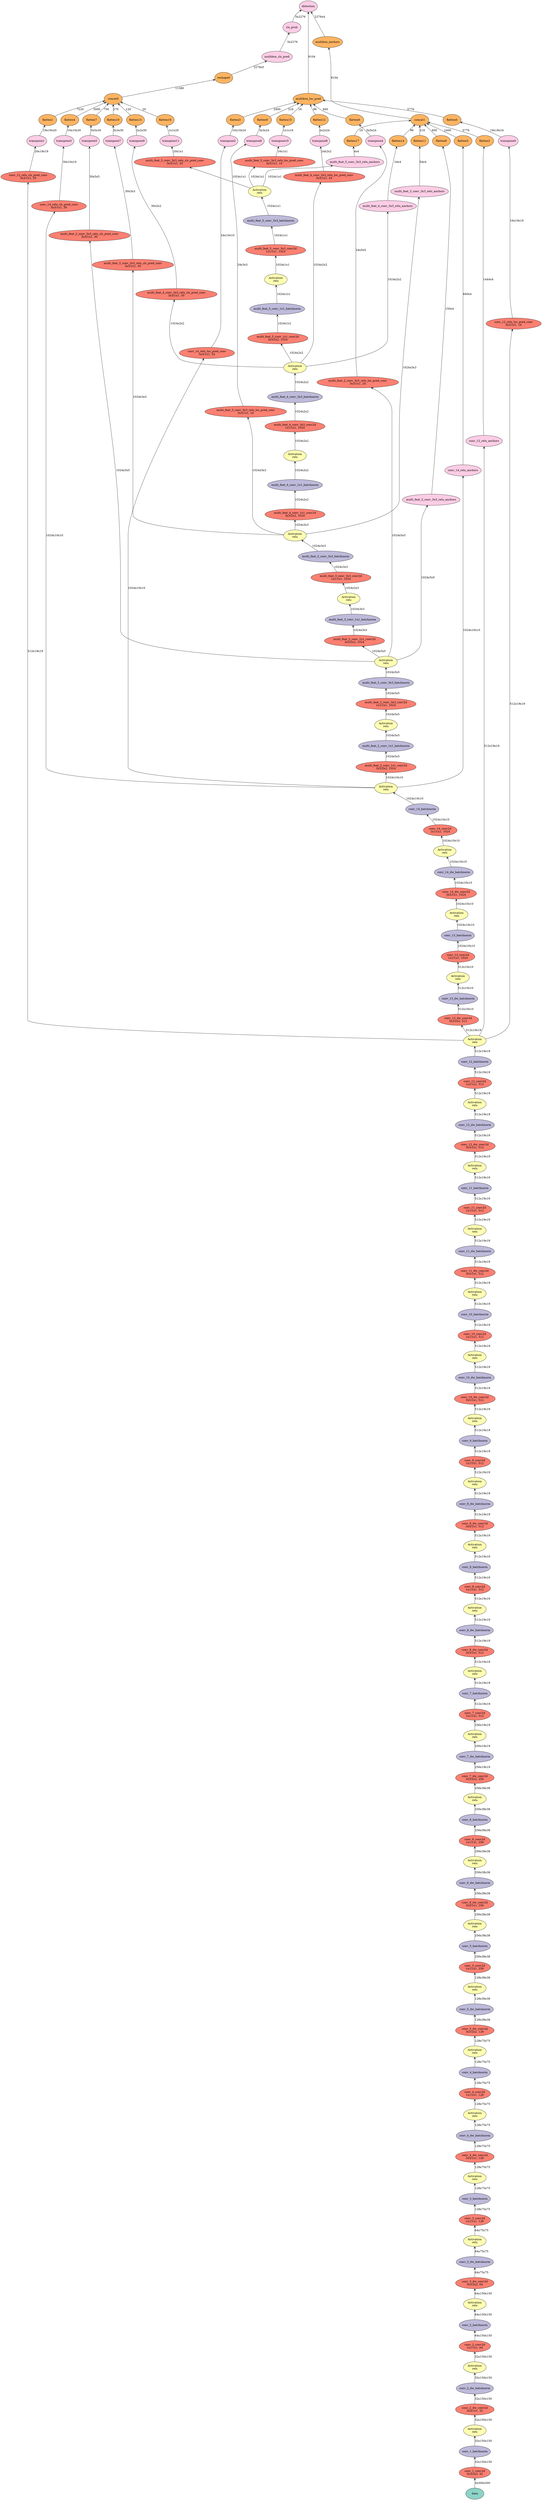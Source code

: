 digraph plot {
	data [label=data fillcolor="#8dd3c7" fixedsize=false height=0.8034 hide_weights=true shape=oval style=filled width=1.3]
	conv_1_conv2d [label="conv_1_conv2d\n3x3/2x2, 32" fillcolor="#fb8072" fixedsize=false height=0.8034 hide_weights=true shape=oval style=filled width=1.3]
	conv_1_batchnorm [label=conv_1_batchnorm fillcolor="#bebada" fixedsize=false height=0.8034 hide_weights=true shape=oval style=filled width=1.3]
	conv_1_relu [label="Activation\nrelu" fillcolor="#ffffb3" fixedsize=false height=0.8034 hide_weights=true shape=oval style=filled width=1.3]
	conv_2_dw_conv2d [label="conv_2_dw_conv2d\n3x3/1x1, 32" fillcolor="#fb8072" fixedsize=false height=0.8034 hide_weights=true shape=oval style=filled width=1.3]
	conv_2_dw_batchnorm [label=conv_2_dw_batchnorm fillcolor="#bebada" fixedsize=false height=0.8034 hide_weights=true shape=oval style=filled width=1.3]
	conv_2_dw_relu [label="Activation\nrelu" fillcolor="#ffffb3" fixedsize=false height=0.8034 hide_weights=true shape=oval style=filled width=1.3]
	conv_2_conv2d [label="conv_2_conv2d\n1x1/1x1, 64" fillcolor="#fb8072" fixedsize=false height=0.8034 hide_weights=true shape=oval style=filled width=1.3]
	conv_2_batchnorm [label=conv_2_batchnorm fillcolor="#bebada" fixedsize=false height=0.8034 hide_weights=true shape=oval style=filled width=1.3]
	conv_2_relu [label="Activation\nrelu" fillcolor="#ffffb3" fixedsize=false height=0.8034 hide_weights=true shape=oval style=filled width=1.3]
	conv_3_dw_conv2d [label="conv_3_dw_conv2d\n3x3/2x2, 64" fillcolor="#fb8072" fixedsize=false height=0.8034 hide_weights=true shape=oval style=filled width=1.3]
	conv_3_dw_batchnorm [label=conv_3_dw_batchnorm fillcolor="#bebada" fixedsize=false height=0.8034 hide_weights=true shape=oval style=filled width=1.3]
	conv_3_dw_relu [label="Activation\nrelu" fillcolor="#ffffb3" fixedsize=false height=0.8034 hide_weights=true shape=oval style=filled width=1.3]
	conv_3_conv2d [label="conv_3_conv2d\n1x1/1x1, 128" fillcolor="#fb8072" fixedsize=false height=0.8034 hide_weights=true shape=oval style=filled width=1.3]
	conv_3_batchnorm [label=conv_3_batchnorm fillcolor="#bebada" fixedsize=false height=0.8034 hide_weights=true shape=oval style=filled width=1.3]
	conv_3_relu [label="Activation\nrelu" fillcolor="#ffffb3" fixedsize=false height=0.8034 hide_weights=true shape=oval style=filled width=1.3]
	conv_4_dw_conv2d [label="conv_4_dw_conv2d\n3x3/1x1, 128" fillcolor="#fb8072" fixedsize=false height=0.8034 hide_weights=true shape=oval style=filled width=1.3]
	conv_4_dw_batchnorm [label=conv_4_dw_batchnorm fillcolor="#bebada" fixedsize=false height=0.8034 hide_weights=true shape=oval style=filled width=1.3]
	conv_4_dw_relu [label="Activation\nrelu" fillcolor="#ffffb3" fixedsize=false height=0.8034 hide_weights=true shape=oval style=filled width=1.3]
	conv_4_conv2d [label="conv_4_conv2d\n1x1/1x1, 128" fillcolor="#fb8072" fixedsize=false height=0.8034 hide_weights=true shape=oval style=filled width=1.3]
	conv_4_batchnorm [label=conv_4_batchnorm fillcolor="#bebada" fixedsize=false height=0.8034 hide_weights=true shape=oval style=filled width=1.3]
	conv_4_relu [label="Activation\nrelu" fillcolor="#ffffb3" fixedsize=false height=0.8034 hide_weights=true shape=oval style=filled width=1.3]
	conv_5_dw_conv2d [label="conv_5_dw_conv2d\n3x3/2x2, 128" fillcolor="#fb8072" fixedsize=false height=0.8034 hide_weights=true shape=oval style=filled width=1.3]
	conv_5_dw_batchnorm [label=conv_5_dw_batchnorm fillcolor="#bebada" fixedsize=false height=0.8034 hide_weights=true shape=oval style=filled width=1.3]
	conv_5_dw_relu [label="Activation\nrelu" fillcolor="#ffffb3" fixedsize=false height=0.8034 hide_weights=true shape=oval style=filled width=1.3]
	conv_5_conv2d [label="conv_5_conv2d\n1x1/1x1, 256" fillcolor="#fb8072" fixedsize=false height=0.8034 hide_weights=true shape=oval style=filled width=1.3]
	conv_5_batchnorm [label=conv_5_batchnorm fillcolor="#bebada" fixedsize=false height=0.8034 hide_weights=true shape=oval style=filled width=1.3]
	conv_5_relu [label="Activation\nrelu" fillcolor="#ffffb3" fixedsize=false height=0.8034 hide_weights=true shape=oval style=filled width=1.3]
	conv_6_dw_conv2d [label="conv_6_dw_conv2d\n3x3/1x1, 256" fillcolor="#fb8072" fixedsize=false height=0.8034 hide_weights=true shape=oval style=filled width=1.3]
	conv_6_dw_batchnorm [label=conv_6_dw_batchnorm fillcolor="#bebada" fixedsize=false height=0.8034 hide_weights=true shape=oval style=filled width=1.3]
	conv_6_dw_relu [label="Activation\nrelu" fillcolor="#ffffb3" fixedsize=false height=0.8034 hide_weights=true shape=oval style=filled width=1.3]
	conv_6_conv2d [label="conv_6_conv2d\n1x1/1x1, 256" fillcolor="#fb8072" fixedsize=false height=0.8034 hide_weights=true shape=oval style=filled width=1.3]
	conv_6_batchnorm [label=conv_6_batchnorm fillcolor="#bebada" fixedsize=false height=0.8034 hide_weights=true shape=oval style=filled width=1.3]
	conv_6_relu [label="Activation\nrelu" fillcolor="#ffffb3" fixedsize=false height=0.8034 hide_weights=true shape=oval style=filled width=1.3]
	conv_7_dw_conv2d [label="conv_7_dw_conv2d\n3x3/2x2, 256" fillcolor="#fb8072" fixedsize=false height=0.8034 hide_weights=true shape=oval style=filled width=1.3]
	conv_7_dw_batchnorm [label=conv_7_dw_batchnorm fillcolor="#bebada" fixedsize=false height=0.8034 hide_weights=true shape=oval style=filled width=1.3]
	conv_7_dw_relu [label="Activation\nrelu" fillcolor="#ffffb3" fixedsize=false height=0.8034 hide_weights=true shape=oval style=filled width=1.3]
	conv_7_conv2d [label="conv_7_conv2d\n1x1/1x1, 512" fillcolor="#fb8072" fixedsize=false height=0.8034 hide_weights=true shape=oval style=filled width=1.3]
	conv_7_batchnorm [label=conv_7_batchnorm fillcolor="#bebada" fixedsize=false height=0.8034 hide_weights=true shape=oval style=filled width=1.3]
	conv_7_relu [label="Activation\nrelu" fillcolor="#ffffb3" fixedsize=false height=0.8034 hide_weights=true shape=oval style=filled width=1.3]
	conv_8_dw_conv2d [label="conv_8_dw_conv2d\n3x3/1x1, 512" fillcolor="#fb8072" fixedsize=false height=0.8034 hide_weights=true shape=oval style=filled width=1.3]
	conv_8_dw_batchnorm [label=conv_8_dw_batchnorm fillcolor="#bebada" fixedsize=false height=0.8034 hide_weights=true shape=oval style=filled width=1.3]
	conv_8_dw_relu [label="Activation\nrelu" fillcolor="#ffffb3" fixedsize=false height=0.8034 hide_weights=true shape=oval style=filled width=1.3]
	conv_8_conv2d [label="conv_8_conv2d\n1x1/1x1, 512" fillcolor="#fb8072" fixedsize=false height=0.8034 hide_weights=true shape=oval style=filled width=1.3]
	conv_8_batchnorm [label=conv_8_batchnorm fillcolor="#bebada" fixedsize=false height=0.8034 hide_weights=true shape=oval style=filled width=1.3]
	conv_8_relu [label="Activation\nrelu" fillcolor="#ffffb3" fixedsize=false height=0.8034 hide_weights=true shape=oval style=filled width=1.3]
	conv_9_dw_conv2d [label="conv_9_dw_conv2d\n3x3/1x1, 512" fillcolor="#fb8072" fixedsize=false height=0.8034 hide_weights=true shape=oval style=filled width=1.3]
	conv_9_dw_batchnorm [label=conv_9_dw_batchnorm fillcolor="#bebada" fixedsize=false height=0.8034 hide_weights=true shape=oval style=filled width=1.3]
	conv_9_dw_relu [label="Activation\nrelu" fillcolor="#ffffb3" fixedsize=false height=0.8034 hide_weights=true shape=oval style=filled width=1.3]
	conv_9_conv2d [label="conv_9_conv2d\n1x1/1x1, 512" fillcolor="#fb8072" fixedsize=false height=0.8034 hide_weights=true shape=oval style=filled width=1.3]
	conv_9_batchnorm [label=conv_9_batchnorm fillcolor="#bebada" fixedsize=false height=0.8034 hide_weights=true shape=oval style=filled width=1.3]
	conv_9_relu [label="Activation\nrelu" fillcolor="#ffffb3" fixedsize=false height=0.8034 hide_weights=true shape=oval style=filled width=1.3]
	conv_10_dw_conv2d [label="conv_10_dw_conv2d\n3x3/1x1, 512" fillcolor="#fb8072" fixedsize=false height=0.8034 hide_weights=true shape=oval style=filled width=1.3]
	conv_10_dw_batchnorm [label=conv_10_dw_batchnorm fillcolor="#bebada" fixedsize=false height=0.8034 hide_weights=true shape=oval style=filled width=1.3]
	conv_10_dw_relu [label="Activation\nrelu" fillcolor="#ffffb3" fixedsize=false height=0.8034 hide_weights=true shape=oval style=filled width=1.3]
	conv_10_conv2d [label="conv_10_conv2d\n1x1/1x1, 512" fillcolor="#fb8072" fixedsize=false height=0.8034 hide_weights=true shape=oval style=filled width=1.3]
	conv_10_batchnorm [label=conv_10_batchnorm fillcolor="#bebada" fixedsize=false height=0.8034 hide_weights=true shape=oval style=filled width=1.3]
	conv_10_relu [label="Activation\nrelu" fillcolor="#ffffb3" fixedsize=false height=0.8034 hide_weights=true shape=oval style=filled width=1.3]
	conv_11_dw_conv2d [label="conv_11_dw_conv2d\n3x3/1x1, 512" fillcolor="#fb8072" fixedsize=false height=0.8034 hide_weights=true shape=oval style=filled width=1.3]
	conv_11_dw_batchnorm [label=conv_11_dw_batchnorm fillcolor="#bebada" fixedsize=false height=0.8034 hide_weights=true shape=oval style=filled width=1.3]
	conv_11_dw_relu [label="Activation\nrelu" fillcolor="#ffffb3" fixedsize=false height=0.8034 hide_weights=true shape=oval style=filled width=1.3]
	conv_11_conv2d [label="conv_11_conv2d\n1x1/1x1, 512" fillcolor="#fb8072" fixedsize=false height=0.8034 hide_weights=true shape=oval style=filled width=1.3]
	conv_11_batchnorm [label=conv_11_batchnorm fillcolor="#bebada" fixedsize=false height=0.8034 hide_weights=true shape=oval style=filled width=1.3]
	conv_11_relu [label="Activation\nrelu" fillcolor="#ffffb3" fixedsize=false height=0.8034 hide_weights=true shape=oval style=filled width=1.3]
	conv_12_dw_conv2d [label="conv_12_dw_conv2d\n3x3/1x1, 512" fillcolor="#fb8072" fixedsize=false height=0.8034 hide_weights=true shape=oval style=filled width=1.3]
	conv_12_dw_batchnorm [label=conv_12_dw_batchnorm fillcolor="#bebada" fixedsize=false height=0.8034 hide_weights=true shape=oval style=filled width=1.3]
	conv_12_dw_relu [label="Activation\nrelu" fillcolor="#ffffb3" fixedsize=false height=0.8034 hide_weights=true shape=oval style=filled width=1.3]
	conv_12_conv2d [label="conv_12_conv2d\n1x1/1x1, 512" fillcolor="#fb8072" fixedsize=false height=0.8034 hide_weights=true shape=oval style=filled width=1.3]
	conv_12_batchnorm [label=conv_12_batchnorm fillcolor="#bebada" fixedsize=false height=0.8034 hide_weights=true shape=oval style=filled width=1.3]
	conv_12_relu [label="Activation\nrelu" fillcolor="#ffffb3" fixedsize=false height=0.8034 hide_weights=true shape=oval style=filled width=1.3]
	conv_12_relu_cls_pred_conv [label="conv_12_relu_cls_pred_conv\n3x3/1x1, 20" fillcolor="#fb8072" fixedsize=false height=0.8034 hide_weights=true shape=oval style=filled width=1.3]
	transpose1 [label=transpose1 fillcolor="#fccde5" fixedsize=false height=0.8034 hide_weights=true shape=oval style=filled width=1.3]
	flatten1 [label=flatten1 fillcolor="#fdb462" fixedsize=false height=0.8034 hide_weights=true shape=oval style=filled width=1.3]
	conv_13_dw_conv2d [label="conv_13_dw_conv2d\n3x3/2x2, 512" fillcolor="#fb8072" fixedsize=false height=0.8034 hide_weights=true shape=oval style=filled width=1.3]
	conv_13_dw_batchnorm [label=conv_13_dw_batchnorm fillcolor="#bebada" fixedsize=false height=0.8034 hide_weights=true shape=oval style=filled width=1.3]
	conv_13_dw_relu [label="Activation\nrelu" fillcolor="#ffffb3" fixedsize=false height=0.8034 hide_weights=true shape=oval style=filled width=1.3]
	conv_13_conv2d [label="conv_13_conv2d\n1x1/1x1, 1024" fillcolor="#fb8072" fixedsize=false height=0.8034 hide_weights=true shape=oval style=filled width=1.3]
	conv_13_batchnorm [label=conv_13_batchnorm fillcolor="#bebada" fixedsize=false height=0.8034 hide_weights=true shape=oval style=filled width=1.3]
	conv_13_relu [label="Activation\nrelu" fillcolor="#ffffb3" fixedsize=false height=0.8034 hide_weights=true shape=oval style=filled width=1.3]
	conv_14_dw_conv2d [label="conv_14_dw_conv2d\n3x3/1x1, 1024" fillcolor="#fb8072" fixedsize=false height=0.8034 hide_weights=true shape=oval style=filled width=1.3]
	conv_14_dw_batchnorm [label=conv_14_dw_batchnorm fillcolor="#bebada" fixedsize=false height=0.8034 hide_weights=true shape=oval style=filled width=1.3]
	conv_14_dw_relu [label="Activation\nrelu" fillcolor="#ffffb3" fixedsize=false height=0.8034 hide_weights=true shape=oval style=filled width=1.3]
	conv_14_conv2d [label="conv_14_conv2d\n1x1/1x1, 1024" fillcolor="#fb8072" fixedsize=false height=0.8034 hide_weights=true shape=oval style=filled width=1.3]
	conv_14_batchnorm [label=conv_14_batchnorm fillcolor="#bebada" fixedsize=false height=0.8034 hide_weights=true shape=oval style=filled width=1.3]
	conv_14_relu [label="Activation\nrelu" fillcolor="#ffffb3" fixedsize=false height=0.8034 hide_weights=true shape=oval style=filled width=1.3]
	conv_14_relu_cls_pred_conv [label="conv_14_relu_cls_pred_conv\n3x3/1x1, 30" fillcolor="#fb8072" fixedsize=false height=0.8034 hide_weights=true shape=oval style=filled width=1.3]
	transpose3 [label=transpose3 fillcolor="#fccde5" fixedsize=false height=0.8034 hide_weights=true shape=oval style=filled width=1.3]
	flatten4 [label=flatten4 fillcolor="#fdb462" fixedsize=false height=0.8034 hide_weights=true shape=oval style=filled width=1.3]
	multi_feat_2_conv_1x1_conv2d [label="multi_feat_2_conv_1x1_conv2d\n3x3/2x2, 1024" fillcolor="#fb8072" fixedsize=false height=0.8034 hide_weights=true shape=oval style=filled width=1.3]
	multi_feat_2_conv_1x1_batchnorm [label=multi_feat_2_conv_1x1_batchnorm fillcolor="#bebada" fixedsize=false height=0.8034 hide_weights=true shape=oval style=filled width=1.3]
	multi_feat_2_conv_1x1_relu [label="Activation\nrelu" fillcolor="#ffffb3" fixedsize=false height=0.8034 hide_weights=true shape=oval style=filled width=1.3]
	multi_feat_2_conv_3x3_conv2d [label="multi_feat_2_conv_3x3_conv2d\n1x1/1x1, 1024" fillcolor="#fb8072" fixedsize=false height=0.8034 hide_weights=true shape=oval style=filled width=1.3]
	multi_feat_2_conv_3x3_batchnorm [label=multi_feat_2_conv_3x3_batchnorm fillcolor="#bebada" fixedsize=false height=0.8034 hide_weights=true shape=oval style=filled width=1.3]
	multi_feat_2_conv_3x3_relu [label="Activation\nrelu" fillcolor="#ffffb3" fixedsize=false height=0.8034 hide_weights=true shape=oval style=filled width=1.3]
	multi_feat_2_conv_3x3_relu_cls_pred_conv [label="multi_feat_2_conv_3x3_relu_cls_pred_conv\n3x3/1x1, 30" fillcolor="#fb8072" fixedsize=false height=0.8034 hide_weights=true shape=oval style=filled width=1.3]
	transpose5 [label=transpose5 fillcolor="#fccde5" fixedsize=false height=0.8034 hide_weights=true shape=oval style=filled width=1.3]
	flatten7 [label=flatten7 fillcolor="#fdb462" fixedsize=false height=0.8034 hide_weights=true shape=oval style=filled width=1.3]
	multi_feat_3_conv_1x1_conv2d [label="multi_feat_3_conv_1x1_conv2d\n3x3/2x2, 1024" fillcolor="#fb8072" fixedsize=false height=0.8034 hide_weights=true shape=oval style=filled width=1.3]
	multi_feat_3_conv_1x1_batchnorm [label=multi_feat_3_conv_1x1_batchnorm fillcolor="#bebada" fixedsize=false height=0.8034 hide_weights=true shape=oval style=filled width=1.3]
	multi_feat_3_conv_1x1_relu [label="Activation\nrelu" fillcolor="#ffffb3" fixedsize=false height=0.8034 hide_weights=true shape=oval style=filled width=1.3]
	multi_feat_3_conv_3x3_conv2d [label="multi_feat_3_conv_3x3_conv2d\n1x1/1x1, 1024" fillcolor="#fb8072" fixedsize=false height=0.8034 hide_weights=true shape=oval style=filled width=1.3]
	multi_feat_3_conv_3x3_batchnorm [label=multi_feat_3_conv_3x3_batchnorm fillcolor="#bebada" fixedsize=false height=0.8034 hide_weights=true shape=oval style=filled width=1.3]
	multi_feat_3_conv_3x3_relu [label="Activation\nrelu" fillcolor="#ffffb3" fixedsize=false height=0.8034 hide_weights=true shape=oval style=filled width=1.3]
	multi_feat_3_conv_3x3_relu_cls_pred_conv [label="multi_feat_3_conv_3x3_relu_cls_pred_conv\n3x3/1x1, 30" fillcolor="#fb8072" fixedsize=false height=0.8034 hide_weights=true shape=oval style=filled width=1.3]
	transpose7 [label=transpose7 fillcolor="#fccde5" fixedsize=false height=0.8034 hide_weights=true shape=oval style=filled width=1.3]
	flatten10 [label=flatten10 fillcolor="#fdb462" fixedsize=false height=0.8034 hide_weights=true shape=oval style=filled width=1.3]
	multi_feat_4_conv_1x1_conv2d [label="multi_feat_4_conv_1x1_conv2d\n3x3/2x2, 1024" fillcolor="#fb8072" fixedsize=false height=0.8034 hide_weights=true shape=oval style=filled width=1.3]
	multi_feat_4_conv_1x1_batchnorm [label=multi_feat_4_conv_1x1_batchnorm fillcolor="#bebada" fixedsize=false height=0.8034 hide_weights=true shape=oval style=filled width=1.3]
	multi_feat_4_conv_1x1_relu [label="Activation\nrelu" fillcolor="#ffffb3" fixedsize=false height=0.8034 hide_weights=true shape=oval style=filled width=1.3]
	multi_feat_4_conv_3x3_conv2d [label="multi_feat_4_conv_3x3_conv2d\n1x1/1x1, 1024" fillcolor="#fb8072" fixedsize=false height=0.8034 hide_weights=true shape=oval style=filled width=1.3]
	multi_feat_4_conv_3x3_batchnorm [label=multi_feat_4_conv_3x3_batchnorm fillcolor="#bebada" fixedsize=false height=0.8034 hide_weights=true shape=oval style=filled width=1.3]
	multi_feat_4_conv_3x3_relu [label="Activation\nrelu" fillcolor="#ffffb3" fixedsize=false height=0.8034 hide_weights=true shape=oval style=filled width=1.3]
	multi_feat_4_conv_3x3_relu_cls_pred_conv [label="multi_feat_4_conv_3x3_relu_cls_pred_conv\n3x3/1x1, 30" fillcolor="#fb8072" fixedsize=false height=0.8034 hide_weights=true shape=oval style=filled width=1.3]
	transpose9 [label=transpose9 fillcolor="#fccde5" fixedsize=false height=0.8034 hide_weights=true shape=oval style=filled width=1.3]
	flatten13 [label=flatten13 fillcolor="#fdb462" fixedsize=false height=0.8034 hide_weights=true shape=oval style=filled width=1.3]
	multi_feat_5_conv_1x1_conv2d [label="multi_feat_5_conv_1x1_conv2d\n3x3/2x2, 1024" fillcolor="#fb8072" fixedsize=false height=0.8034 hide_weights=true shape=oval style=filled width=1.3]
	multi_feat_5_conv_1x1_batchnorm [label=multi_feat_5_conv_1x1_batchnorm fillcolor="#bebada" fixedsize=false height=0.8034 hide_weights=true shape=oval style=filled width=1.3]
	multi_feat_5_conv_1x1_relu [label="Activation\nrelu" fillcolor="#ffffb3" fixedsize=false height=0.8034 hide_weights=true shape=oval style=filled width=1.3]
	multi_feat_5_conv_3x3_conv2d [label="multi_feat_5_conv_3x3_conv2d\n1x1/1x1, 1024" fillcolor="#fb8072" fixedsize=false height=0.8034 hide_weights=true shape=oval style=filled width=1.3]
	multi_feat_5_conv_3x3_batchnorm [label=multi_feat_5_conv_3x3_batchnorm fillcolor="#bebada" fixedsize=false height=0.8034 hide_weights=true shape=oval style=filled width=1.3]
	multi_feat_5_conv_3x3_relu [label="Activation\nrelu" fillcolor="#ffffb3" fixedsize=false height=0.8034 hide_weights=true shape=oval style=filled width=1.3]
	multi_feat_5_conv_3x3_relu_cls_pred_conv [label="multi_feat_5_conv_3x3_relu_cls_pred_conv\n3x3/1x1, 20" fillcolor="#fb8072" fixedsize=false height=0.8034 hide_weights=true shape=oval style=filled width=1.3]
	transpose11 [label=transpose11 fillcolor="#fccde5" fixedsize=false height=0.8034 hide_weights=true shape=oval style=filled width=1.3]
	flatten16 [label=flatten16 fillcolor="#fdb462" fixedsize=false height=0.8034 hide_weights=true shape=oval style=filled width=1.3]
	concat0 [label=concat0 fillcolor="#fdb462" fixedsize=false height=0.8034 hide_weights=true shape=oval style=filled width=1.3]
	reshape0 [label=reshape0 fillcolor="#fdb462" fixedsize=false height=0.8034 hide_weights=true shape=oval style=filled width=1.3]
	multibox_cls_pred [label=multibox_cls_pred fillcolor="#fccde5" fixedsize=false height=0.8034 hide_weights=true shape=oval style=filled width=1.3]
	cls_prob [label=cls_prob fillcolor="#fccde5" fixedsize=false height=0.8034 hide_weights=true shape=oval style=filled width=1.3]
	conv_12_relu_loc_pred_conv [label="conv_12_relu_loc_pred_conv\n3x3/1x1, 16" fillcolor="#fb8072" fixedsize=false height=0.8034 hide_weights=true shape=oval style=filled width=1.3]
	transpose0 [label=transpose0 fillcolor="#fccde5" fixedsize=false height=0.8034 hide_weights=true shape=oval style=filled width=1.3]
	flatten0 [label=flatten0 fillcolor="#fdb462" fixedsize=false height=0.8034 hide_weights=true shape=oval style=filled width=1.3]
	conv_14_relu_loc_pred_conv [label="conv_14_relu_loc_pred_conv\n3x3/1x1, 24" fillcolor="#fb8072" fixedsize=false height=0.8034 hide_weights=true shape=oval style=filled width=1.3]
	transpose2 [label=transpose2 fillcolor="#fccde5" fixedsize=false height=0.8034 hide_weights=true shape=oval style=filled width=1.3]
	flatten3 [label=flatten3 fillcolor="#fdb462" fixedsize=false height=0.8034 hide_weights=true shape=oval style=filled width=1.3]
	multi_feat_2_conv_3x3_relu_loc_pred_conv [label="multi_feat_2_conv_3x3_relu_loc_pred_conv\n3x3/1x1, 24" fillcolor="#fb8072" fixedsize=false height=0.8034 hide_weights=true shape=oval style=filled width=1.3]
	transpose4 [label=transpose4 fillcolor="#fccde5" fixedsize=false height=0.8034 hide_weights=true shape=oval style=filled width=1.3]
	flatten6 [label=flatten6 fillcolor="#fdb462" fixedsize=false height=0.8034 hide_weights=true shape=oval style=filled width=1.3]
	multi_feat_3_conv_3x3_relu_loc_pred_conv [label="multi_feat_3_conv_3x3_relu_loc_pred_conv\n3x3/1x1, 24" fillcolor="#fb8072" fixedsize=false height=0.8034 hide_weights=true shape=oval style=filled width=1.3]
	transpose6 [label=transpose6 fillcolor="#fccde5" fixedsize=false height=0.8034 hide_weights=true shape=oval style=filled width=1.3]
	flatten9 [label=flatten9 fillcolor="#fdb462" fixedsize=false height=0.8034 hide_weights=true shape=oval style=filled width=1.3]
	multi_feat_4_conv_3x3_relu_loc_pred_conv [label="multi_feat_4_conv_3x3_relu_loc_pred_conv\n3x3/1x1, 24" fillcolor="#fb8072" fixedsize=false height=0.8034 hide_weights=true shape=oval style=filled width=1.3]
	transpose8 [label=transpose8 fillcolor="#fccde5" fixedsize=false height=0.8034 hide_weights=true shape=oval style=filled width=1.3]
	flatten12 [label=flatten12 fillcolor="#fdb462" fixedsize=false height=0.8034 hide_weights=true shape=oval style=filled width=1.3]
	multi_feat_5_conv_3x3_relu_loc_pred_conv [label="multi_feat_5_conv_3x3_relu_loc_pred_conv\n3x3/1x1, 16" fillcolor="#fb8072" fixedsize=false height=0.8034 hide_weights=true shape=oval style=filled width=1.3]
	transpose10 [label=transpose10 fillcolor="#fccde5" fixedsize=false height=0.8034 hide_weights=true shape=oval style=filled width=1.3]
	flatten15 [label=flatten15 fillcolor="#fdb462" fixedsize=false height=0.8034 hide_weights=true shape=oval style=filled width=1.3]
	multibox_loc_pred [label=multibox_loc_pred fillcolor="#fdb462" fixedsize=false height=0.8034 hide_weights=true shape=oval style=filled width=1.3]
	conv_12_relu_anchors [label=conv_12_relu_anchors fillcolor="#fccde5" fixedsize=false height=0.8034 hide_weights=true shape=oval style=filled width=1.3]
	flatten2 [label=flatten2 fillcolor="#fdb462" fixedsize=false height=0.8034 hide_weights=true shape=oval style=filled width=1.3]
	conv_14_relu_anchors [label=conv_14_relu_anchors fillcolor="#fccde5" fixedsize=false height=0.8034 hide_weights=true shape=oval style=filled width=1.3]
	flatten5 [label=flatten5 fillcolor="#fdb462" fixedsize=false height=0.8034 hide_weights=true shape=oval style=filled width=1.3]
	multi_feat_2_conv_3x3_relu_anchors [label=multi_feat_2_conv_3x3_relu_anchors fillcolor="#fccde5" fixedsize=false height=0.8034 hide_weights=true shape=oval style=filled width=1.3]
	flatten8 [label=flatten8 fillcolor="#fdb462" fixedsize=false height=0.8034 hide_weights=true shape=oval style=filled width=1.3]
	multi_feat_3_conv_3x3_relu_anchors [label=multi_feat_3_conv_3x3_relu_anchors fillcolor="#fccde5" fixedsize=false height=0.8034 hide_weights=true shape=oval style=filled width=1.3]
	flatten11 [label=flatten11 fillcolor="#fdb462" fixedsize=false height=0.8034 hide_weights=true shape=oval style=filled width=1.3]
	multi_feat_4_conv_3x3_relu_anchors [label=multi_feat_4_conv_3x3_relu_anchors fillcolor="#fccde5" fixedsize=false height=0.8034 hide_weights=true shape=oval style=filled width=1.3]
	flatten14 [label=flatten14 fillcolor="#fdb462" fixedsize=false height=0.8034 hide_weights=true shape=oval style=filled width=1.3]
	multi_feat_5_conv_3x3_relu_anchors [label=multi_feat_5_conv_3x3_relu_anchors fillcolor="#fccde5" fixedsize=false height=0.8034 hide_weights=true shape=oval style=filled width=1.3]
	flatten17 [label=flatten17 fillcolor="#fdb462" fixedsize=false height=0.8034 hide_weights=true shape=oval style=filled width=1.3]
	concat1 [label=concat1 fillcolor="#fdb462" fixedsize=false height=0.8034 hide_weights=true shape=oval style=filled width=1.3]
	multibox_anchors [label=multibox_anchors fillcolor="#fdb462" fixedsize=false height=0.8034 hide_weights=true shape=oval style=filled width=1.3]
	detection [label=detection fillcolor="#fccde5" fixedsize=false height=0.8034 hide_weights=true shape=oval style=filled width=1.3]
	conv_1_conv2d -> data [label="3x300x300" arrowtail=open dir=back]
	conv_1_batchnorm -> conv_1_conv2d [label="32x150x150" arrowtail=open dir=back]
	conv_1_relu -> conv_1_batchnorm [label="32x150x150" arrowtail=open dir=back]
	conv_2_dw_conv2d -> conv_1_relu [label="32x150x150" arrowtail=open dir=back]
	conv_2_dw_batchnorm -> conv_2_dw_conv2d [label="32x150x150" arrowtail=open dir=back]
	conv_2_dw_relu -> conv_2_dw_batchnorm [label="32x150x150" arrowtail=open dir=back]
	conv_2_conv2d -> conv_2_dw_relu [label="32x150x150" arrowtail=open dir=back]
	conv_2_batchnorm -> conv_2_conv2d [label="64x150x150" arrowtail=open dir=back]
	conv_2_relu -> conv_2_batchnorm [label="64x150x150" arrowtail=open dir=back]
	conv_3_dw_conv2d -> conv_2_relu [label="64x150x150" arrowtail=open dir=back]
	conv_3_dw_batchnorm -> conv_3_dw_conv2d [label="64x75x75" arrowtail=open dir=back]
	conv_3_dw_relu -> conv_3_dw_batchnorm [label="64x75x75" arrowtail=open dir=back]
	conv_3_conv2d -> conv_3_dw_relu [label="64x75x75" arrowtail=open dir=back]
	conv_3_batchnorm -> conv_3_conv2d [label="128x75x75" arrowtail=open dir=back]
	conv_3_relu -> conv_3_batchnorm [label="128x75x75" arrowtail=open dir=back]
	conv_4_dw_conv2d -> conv_3_relu [label="128x75x75" arrowtail=open dir=back]
	conv_4_dw_batchnorm -> conv_4_dw_conv2d [label="128x75x75" arrowtail=open dir=back]
	conv_4_dw_relu -> conv_4_dw_batchnorm [label="128x75x75" arrowtail=open dir=back]
	conv_4_conv2d -> conv_4_dw_relu [label="128x75x75" arrowtail=open dir=back]
	conv_4_batchnorm -> conv_4_conv2d [label="128x75x75" arrowtail=open dir=back]
	conv_4_relu -> conv_4_batchnorm [label="128x75x75" arrowtail=open dir=back]
	conv_5_dw_conv2d -> conv_4_relu [label="128x75x75" arrowtail=open dir=back]
	conv_5_dw_batchnorm -> conv_5_dw_conv2d [label="128x38x38" arrowtail=open dir=back]
	conv_5_dw_relu -> conv_5_dw_batchnorm [label="128x38x38" arrowtail=open dir=back]
	conv_5_conv2d -> conv_5_dw_relu [label="128x38x38" arrowtail=open dir=back]
	conv_5_batchnorm -> conv_5_conv2d [label="256x38x38" arrowtail=open dir=back]
	conv_5_relu -> conv_5_batchnorm [label="256x38x38" arrowtail=open dir=back]
	conv_6_dw_conv2d -> conv_5_relu [label="256x38x38" arrowtail=open dir=back]
	conv_6_dw_batchnorm -> conv_6_dw_conv2d [label="256x38x38" arrowtail=open dir=back]
	conv_6_dw_relu -> conv_6_dw_batchnorm [label="256x38x38" arrowtail=open dir=back]
	conv_6_conv2d -> conv_6_dw_relu [label="256x38x38" arrowtail=open dir=back]
	conv_6_batchnorm -> conv_6_conv2d [label="256x38x38" arrowtail=open dir=back]
	conv_6_relu -> conv_6_batchnorm [label="256x38x38" arrowtail=open dir=back]
	conv_7_dw_conv2d -> conv_6_relu [label="256x38x38" arrowtail=open dir=back]
	conv_7_dw_batchnorm -> conv_7_dw_conv2d [label="256x19x19" arrowtail=open dir=back]
	conv_7_dw_relu -> conv_7_dw_batchnorm [label="256x19x19" arrowtail=open dir=back]
	conv_7_conv2d -> conv_7_dw_relu [label="256x19x19" arrowtail=open dir=back]
	conv_7_batchnorm -> conv_7_conv2d [label="512x19x19" arrowtail=open dir=back]
	conv_7_relu -> conv_7_batchnorm [label="512x19x19" arrowtail=open dir=back]
	conv_8_dw_conv2d -> conv_7_relu [label="512x19x19" arrowtail=open dir=back]
	conv_8_dw_batchnorm -> conv_8_dw_conv2d [label="512x19x19" arrowtail=open dir=back]
	conv_8_dw_relu -> conv_8_dw_batchnorm [label="512x19x19" arrowtail=open dir=back]
	conv_8_conv2d -> conv_8_dw_relu [label="512x19x19" arrowtail=open dir=back]
	conv_8_batchnorm -> conv_8_conv2d [label="512x19x19" arrowtail=open dir=back]
	conv_8_relu -> conv_8_batchnorm [label="512x19x19" arrowtail=open dir=back]
	conv_9_dw_conv2d -> conv_8_relu [label="512x19x19" arrowtail=open dir=back]
	conv_9_dw_batchnorm -> conv_9_dw_conv2d [label="512x19x19" arrowtail=open dir=back]
	conv_9_dw_relu -> conv_9_dw_batchnorm [label="512x19x19" arrowtail=open dir=back]
	conv_9_conv2d -> conv_9_dw_relu [label="512x19x19" arrowtail=open dir=back]
	conv_9_batchnorm -> conv_9_conv2d [label="512x19x19" arrowtail=open dir=back]
	conv_9_relu -> conv_9_batchnorm [label="512x19x19" arrowtail=open dir=back]
	conv_10_dw_conv2d -> conv_9_relu [label="512x19x19" arrowtail=open dir=back]
	conv_10_dw_batchnorm -> conv_10_dw_conv2d [label="512x19x19" arrowtail=open dir=back]
	conv_10_dw_relu -> conv_10_dw_batchnorm [label="512x19x19" arrowtail=open dir=back]
	conv_10_conv2d -> conv_10_dw_relu [label="512x19x19" arrowtail=open dir=back]
	conv_10_batchnorm -> conv_10_conv2d [label="512x19x19" arrowtail=open dir=back]
	conv_10_relu -> conv_10_batchnorm [label="512x19x19" arrowtail=open dir=back]
	conv_11_dw_conv2d -> conv_10_relu [label="512x19x19" arrowtail=open dir=back]
	conv_11_dw_batchnorm -> conv_11_dw_conv2d [label="512x19x19" arrowtail=open dir=back]
	conv_11_dw_relu -> conv_11_dw_batchnorm [label="512x19x19" arrowtail=open dir=back]
	conv_11_conv2d -> conv_11_dw_relu [label="512x19x19" arrowtail=open dir=back]
	conv_11_batchnorm -> conv_11_conv2d [label="512x19x19" arrowtail=open dir=back]
	conv_11_relu -> conv_11_batchnorm [label="512x19x19" arrowtail=open dir=back]
	conv_12_dw_conv2d -> conv_11_relu [label="512x19x19" arrowtail=open dir=back]
	conv_12_dw_batchnorm -> conv_12_dw_conv2d [label="512x19x19" arrowtail=open dir=back]
	conv_12_dw_relu -> conv_12_dw_batchnorm [label="512x19x19" arrowtail=open dir=back]
	conv_12_conv2d -> conv_12_dw_relu [label="512x19x19" arrowtail=open dir=back]
	conv_12_batchnorm -> conv_12_conv2d [label="512x19x19" arrowtail=open dir=back]
	conv_12_relu -> conv_12_batchnorm [label="512x19x19" arrowtail=open dir=back]
	conv_12_relu_cls_pred_conv -> conv_12_relu [label="512x19x19" arrowtail=open dir=back]
	transpose1 -> conv_12_relu_cls_pred_conv [label="20x19x19" arrowtail=open dir=back]
	flatten1 -> transpose1 [label="19x19x20" arrowtail=open dir=back]
	conv_13_dw_conv2d -> conv_12_relu [label="512x19x19" arrowtail=open dir=back]
	conv_13_dw_batchnorm -> conv_13_dw_conv2d [label="512x10x10" arrowtail=open dir=back]
	conv_13_dw_relu -> conv_13_dw_batchnorm [label="512x10x10" arrowtail=open dir=back]
	conv_13_conv2d -> conv_13_dw_relu [label="512x10x10" arrowtail=open dir=back]
	conv_13_batchnorm -> conv_13_conv2d [label="1024x10x10" arrowtail=open dir=back]
	conv_13_relu -> conv_13_batchnorm [label="1024x10x10" arrowtail=open dir=back]
	conv_14_dw_conv2d -> conv_13_relu [label="1024x10x10" arrowtail=open dir=back]
	conv_14_dw_batchnorm -> conv_14_dw_conv2d [label="1024x10x10" arrowtail=open dir=back]
	conv_14_dw_relu -> conv_14_dw_batchnorm [label="1024x10x10" arrowtail=open dir=back]
	conv_14_conv2d -> conv_14_dw_relu [label="1024x10x10" arrowtail=open dir=back]
	conv_14_batchnorm -> conv_14_conv2d [label="1024x10x10" arrowtail=open dir=back]
	conv_14_relu -> conv_14_batchnorm [label="1024x10x10" arrowtail=open dir=back]
	conv_14_relu_cls_pred_conv -> conv_14_relu [label="1024x10x10" arrowtail=open dir=back]
	transpose3 -> conv_14_relu_cls_pred_conv [label="30x10x10" arrowtail=open dir=back]
	flatten4 -> transpose3 [label="10x10x30" arrowtail=open dir=back]
	multi_feat_2_conv_1x1_conv2d -> conv_14_relu [label="1024x10x10" arrowtail=open dir=back]
	multi_feat_2_conv_1x1_batchnorm -> multi_feat_2_conv_1x1_conv2d [label="1024x5x5" arrowtail=open dir=back]
	multi_feat_2_conv_1x1_relu -> multi_feat_2_conv_1x1_batchnorm [label="1024x5x5" arrowtail=open dir=back]
	multi_feat_2_conv_3x3_conv2d -> multi_feat_2_conv_1x1_relu [label="1024x5x5" arrowtail=open dir=back]
	multi_feat_2_conv_3x3_batchnorm -> multi_feat_2_conv_3x3_conv2d [label="1024x5x5" arrowtail=open dir=back]
	multi_feat_2_conv_3x3_relu -> multi_feat_2_conv_3x3_batchnorm [label="1024x5x5" arrowtail=open dir=back]
	multi_feat_2_conv_3x3_relu_cls_pred_conv -> multi_feat_2_conv_3x3_relu [label="1024x5x5" arrowtail=open dir=back]
	transpose5 -> multi_feat_2_conv_3x3_relu_cls_pred_conv [label="30x5x5" arrowtail=open dir=back]
	flatten7 -> transpose5 [label="5x5x30" arrowtail=open dir=back]
	multi_feat_3_conv_1x1_conv2d -> multi_feat_2_conv_3x3_relu [label="1024x5x5" arrowtail=open dir=back]
	multi_feat_3_conv_1x1_batchnorm -> multi_feat_3_conv_1x1_conv2d [label="1024x3x3" arrowtail=open dir=back]
	multi_feat_3_conv_1x1_relu -> multi_feat_3_conv_1x1_batchnorm [label="1024x3x3" arrowtail=open dir=back]
	multi_feat_3_conv_3x3_conv2d -> multi_feat_3_conv_1x1_relu [label="1024x3x3" arrowtail=open dir=back]
	multi_feat_3_conv_3x3_batchnorm -> multi_feat_3_conv_3x3_conv2d [label="1024x3x3" arrowtail=open dir=back]
	multi_feat_3_conv_3x3_relu -> multi_feat_3_conv_3x3_batchnorm [label="1024x3x3" arrowtail=open dir=back]
	multi_feat_3_conv_3x3_relu_cls_pred_conv -> multi_feat_3_conv_3x3_relu [label="1024x3x3" arrowtail=open dir=back]
	transpose7 -> multi_feat_3_conv_3x3_relu_cls_pred_conv [label="30x3x3" arrowtail=open dir=back]
	flatten10 -> transpose7 [label="3x3x30" arrowtail=open dir=back]
	multi_feat_4_conv_1x1_conv2d -> multi_feat_3_conv_3x3_relu [label="1024x3x3" arrowtail=open dir=back]
	multi_feat_4_conv_1x1_batchnorm -> multi_feat_4_conv_1x1_conv2d [label="1024x2x2" arrowtail=open dir=back]
	multi_feat_4_conv_1x1_relu -> multi_feat_4_conv_1x1_batchnorm [label="1024x2x2" arrowtail=open dir=back]
	multi_feat_4_conv_3x3_conv2d -> multi_feat_4_conv_1x1_relu [label="1024x2x2" arrowtail=open dir=back]
	multi_feat_4_conv_3x3_batchnorm -> multi_feat_4_conv_3x3_conv2d [label="1024x2x2" arrowtail=open dir=back]
	multi_feat_4_conv_3x3_relu -> multi_feat_4_conv_3x3_batchnorm [label="1024x2x2" arrowtail=open dir=back]
	multi_feat_4_conv_3x3_relu_cls_pred_conv -> multi_feat_4_conv_3x3_relu [label="1024x2x2" arrowtail=open dir=back]
	transpose9 -> multi_feat_4_conv_3x3_relu_cls_pred_conv [label="30x2x2" arrowtail=open dir=back]
	flatten13 -> transpose9 [label="2x2x30" arrowtail=open dir=back]
	multi_feat_5_conv_1x1_conv2d -> multi_feat_4_conv_3x3_relu [label="1024x2x2" arrowtail=open dir=back]
	multi_feat_5_conv_1x1_batchnorm -> multi_feat_5_conv_1x1_conv2d [label="1024x1x1" arrowtail=open dir=back]
	multi_feat_5_conv_1x1_relu -> multi_feat_5_conv_1x1_batchnorm [label="1024x1x1" arrowtail=open dir=back]
	multi_feat_5_conv_3x3_conv2d -> multi_feat_5_conv_1x1_relu [label="1024x1x1" arrowtail=open dir=back]
	multi_feat_5_conv_3x3_batchnorm -> multi_feat_5_conv_3x3_conv2d [label="1024x1x1" arrowtail=open dir=back]
	multi_feat_5_conv_3x3_relu -> multi_feat_5_conv_3x3_batchnorm [label="1024x1x1" arrowtail=open dir=back]
	multi_feat_5_conv_3x3_relu_cls_pred_conv -> multi_feat_5_conv_3x3_relu [label="1024x1x1" arrowtail=open dir=back]
	transpose11 -> multi_feat_5_conv_3x3_relu_cls_pred_conv [label="20x1x1" arrowtail=open dir=back]
	flatten16 -> transpose11 [label="1x1x20" arrowtail=open dir=back]
	concat0 -> flatten1 [label=7220 arrowtail=open dir=back]
	concat0 -> flatten4 [label=3000 arrowtail=open dir=back]
	concat0 -> flatten7 [label=750 arrowtail=open dir=back]
	concat0 -> flatten10 [label=270 arrowtail=open dir=back]
	concat0 -> flatten13 [label=120 arrowtail=open dir=back]
	concat0 -> flatten16 [label=20 arrowtail=open dir=back]
	reshape0 -> concat0 [label=11380 arrowtail=open dir=back]
	multibox_cls_pred -> reshape0 [label="2276x5" arrowtail=open dir=back]
	cls_prob -> multibox_cls_pred [label="5x2276" arrowtail=open dir=back]
	conv_12_relu_loc_pred_conv -> conv_12_relu [label="512x19x19" arrowtail=open dir=back]
	transpose0 -> conv_12_relu_loc_pred_conv [label="16x19x19" arrowtail=open dir=back]
	flatten0 -> transpose0 [label="19x19x16" arrowtail=open dir=back]
	conv_14_relu_loc_pred_conv -> conv_14_relu [label="1024x10x10" arrowtail=open dir=back]
	transpose2 -> conv_14_relu_loc_pred_conv [label="24x10x10" arrowtail=open dir=back]
	flatten3 -> transpose2 [label="10x10x24" arrowtail=open dir=back]
	multi_feat_2_conv_3x3_relu_loc_pred_conv -> multi_feat_2_conv_3x3_relu [label="1024x5x5" arrowtail=open dir=back]
	transpose4 -> multi_feat_2_conv_3x3_relu_loc_pred_conv [label="24x5x5" arrowtail=open dir=back]
	flatten6 -> transpose4 [label="5x5x24" arrowtail=open dir=back]
	multi_feat_3_conv_3x3_relu_loc_pred_conv -> multi_feat_3_conv_3x3_relu [label="1024x3x3" arrowtail=open dir=back]
	transpose6 -> multi_feat_3_conv_3x3_relu_loc_pred_conv [label="24x3x3" arrowtail=open dir=back]
	flatten9 -> transpose6 [label="3x3x24" arrowtail=open dir=back]
	multi_feat_4_conv_3x3_relu_loc_pred_conv -> multi_feat_4_conv_3x3_relu [label="1024x2x2" arrowtail=open dir=back]
	transpose8 -> multi_feat_4_conv_3x3_relu_loc_pred_conv [label="24x2x2" arrowtail=open dir=back]
	flatten12 -> transpose8 [label="2x2x24" arrowtail=open dir=back]
	multi_feat_5_conv_3x3_relu_loc_pred_conv -> multi_feat_5_conv_3x3_relu [label="1024x1x1" arrowtail=open dir=back]
	transpose10 -> multi_feat_5_conv_3x3_relu_loc_pred_conv [label="16x1x1" arrowtail=open dir=back]
	flatten15 -> transpose10 [label="1x1x16" arrowtail=open dir=back]
	multibox_loc_pred -> flatten0 [label=5776 arrowtail=open dir=back]
	multibox_loc_pred -> flatten3 [label=2400 arrowtail=open dir=back]
	multibox_loc_pred -> flatten6 [label=600 arrowtail=open dir=back]
	multibox_loc_pred -> flatten9 [label=216 arrowtail=open dir=back]
	multibox_loc_pred -> flatten12 [label=96 arrowtail=open dir=back]
	multibox_loc_pred -> flatten15 [label=16 arrowtail=open dir=back]
	conv_12_relu_anchors -> conv_12_relu [label="512x19x19" arrowtail=open dir=back]
	flatten2 -> conv_12_relu_anchors [label="1444x4" arrowtail=open dir=back]
	conv_14_relu_anchors -> conv_14_relu [label="1024x10x10" arrowtail=open dir=back]
	flatten5 -> conv_14_relu_anchors [label="600x4" arrowtail=open dir=back]
	multi_feat_2_conv_3x3_relu_anchors -> multi_feat_2_conv_3x3_relu [label="1024x5x5" arrowtail=open dir=back]
	flatten8 -> multi_feat_2_conv_3x3_relu_anchors [label="150x4" arrowtail=open dir=back]
	multi_feat_3_conv_3x3_relu_anchors -> multi_feat_3_conv_3x3_relu [label="1024x3x3" arrowtail=open dir=back]
	flatten11 -> multi_feat_3_conv_3x3_relu_anchors [label="54x4" arrowtail=open dir=back]
	multi_feat_4_conv_3x3_relu_anchors -> multi_feat_4_conv_3x3_relu [label="1024x2x2" arrowtail=open dir=back]
	flatten14 -> multi_feat_4_conv_3x3_relu_anchors [label="24x4" arrowtail=open dir=back]
	multi_feat_5_conv_3x3_relu_anchors -> multi_feat_5_conv_3x3_relu [label="1024x1x1" arrowtail=open dir=back]
	flatten17 -> multi_feat_5_conv_3x3_relu_anchors [label="4x4" arrowtail=open dir=back]
	concat1 -> flatten2 [label=5776 arrowtail=open dir=back]
	concat1 -> flatten5 [label=2400 arrowtail=open dir=back]
	concat1 -> flatten8 [label=600 arrowtail=open dir=back]
	concat1 -> flatten11 [label=216 arrowtail=open dir=back]
	concat1 -> flatten14 [label=96 arrowtail=open dir=back]
	concat1 -> flatten17 [label=16 arrowtail=open dir=back]
	multibox_anchors -> concat1 [label=9104 arrowtail=open dir=back]
	detection -> cls_prob [label="5x2276" arrowtail=open dir=back]
	detection -> multibox_loc_pred [label=9104 arrowtail=open dir=back]
	detection -> multibox_anchors [label="2276x4" arrowtail=open dir=back]
}
